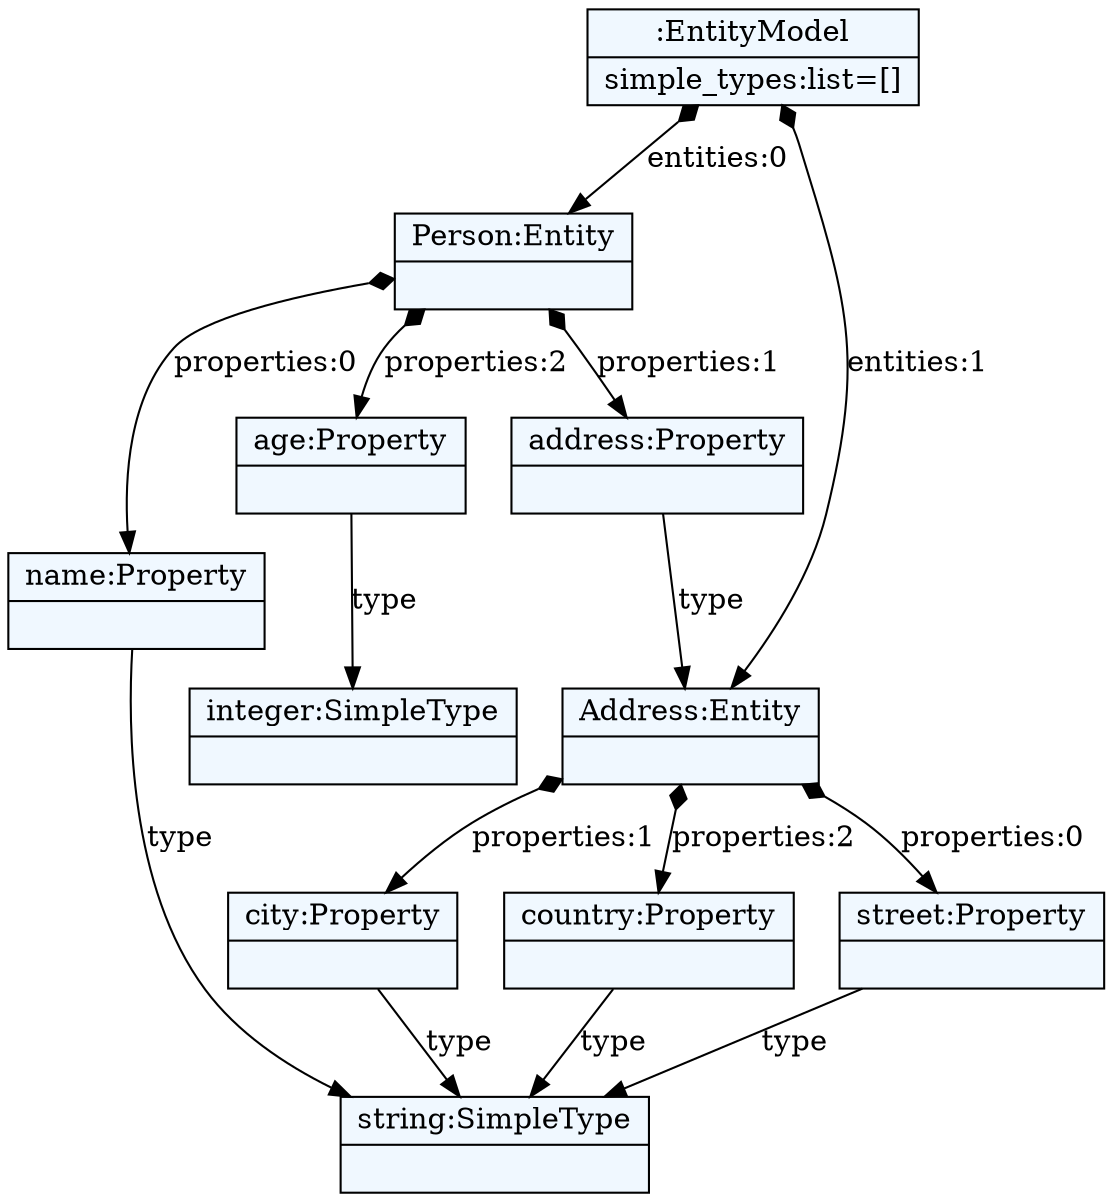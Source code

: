 
    digraph xtext {
    fontname = "Bitstream Vera Sans"
    fontsize = 8
    node[
        shape=record,
        style=filled,
        fillcolor=aliceblue
    ]
    nodesep = 0.3
    edge[dir=black,arrowtail=empty]


4417263312 -> 4417262224 [label="entities:0" arrowtail=diamond dir=both]
4417262224 -> 4417263760 [label="properties:0" arrowtail=diamond dir=both]
4417263760 -> 4416859344 [label="type" ]
4416859344[label="{string:SimpleType|}"]
4417263760[label="{name:Property|}"]
4417262224 -> 4417307920 [label="properties:1" arrowtail=diamond dir=both]
4417307920 -> 4417263376 [label="type" ]
4417263376 -> 4417308304 [label="properties:0" arrowtail=diamond dir=both]
4417308304 -> 4416859344 [label="type" ]
4417308304[label="{street:Property|}"]
4417263376 -> 4417308368 [label="properties:1" arrowtail=diamond dir=both]
4417308368 -> 4416859344 [label="type" ]
4417308368[label="{city:Property|}"]
4417263376 -> 4417308496 [label="properties:2" arrowtail=diamond dir=both]
4417308496 -> 4416859344 [label="type" ]
4417308496[label="{country:Property|}"]
4417263376[label="{Address:Entity|}"]
4417307920[label="{address:Property|}"]
4417262224 -> 4417308048 [label="properties:2" arrowtail=diamond dir=both]
4417308048 -> 4416859280 [label="type" ]
4416859280[label="{integer:SimpleType|}"]
4417308048[label="{age:Property|}"]
4417262224[label="{Person:Entity|}"]
4417263312 -> 4417263376 [label="entities:1" arrowtail=diamond dir=both]
4417263312[label="{:EntityModel|simple_types:list=[]\l}"]

}
